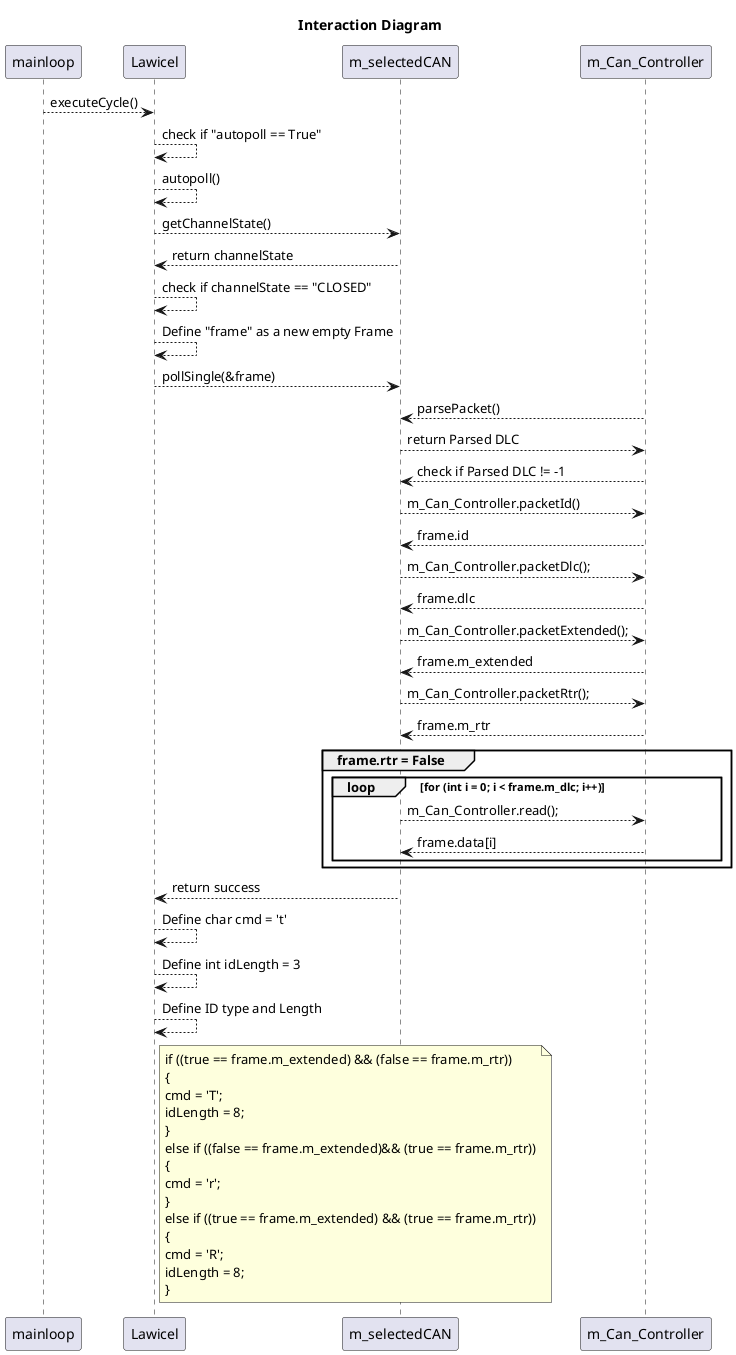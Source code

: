 @startuml

Title Interaction Diagram

mainloop --> Lawicel : executeCycle()
Lawicel --> Lawicel : check if "autopoll == True"
Lawicel --> Lawicel : autopoll()
Lawicel --> m_selectedCAN : getChannelState()
m_selectedCAN --> Lawicel : return channelState
Lawicel --> Lawicel : check if channelState == "CLOSED"
Lawicel --> Lawicel : Define "frame" as a new empty Frame
Lawicel --> m_selectedCAN : pollSingle(&frame)


m_Can_Controller --> m_selectedCAN  : parsePacket()
m_selectedCAN --> m_Can_Controller : return Parsed DLC
m_Can_Controller --> m_selectedCAN  : check if Parsed DLC != -1
m_selectedCAN --> m_Can_Controller : m_Can_Controller.packetId()
m_Can_Controller --> m_selectedCAN  : frame.id
m_selectedCAN --> m_Can_Controller : m_Can_Controller.packetDlc();
m_Can_Controller --> m_selectedCAN  : frame.dlc
m_selectedCAN --> m_Can_Controller : m_Can_Controller.packetExtended();
m_Can_Controller --> m_selectedCAN  : frame.m_extended
m_selectedCAN --> m_Can_Controller : m_Can_Controller.packetRtr();
m_Can_Controller --> m_selectedCAN  : frame.m_rtr
group frame.rtr = False
    loop for (int i = 0; i < frame.m_dlc; i++)
        m_selectedCAN --> m_Can_Controller: m_Can_Controller.read();
        m_Can_Controller --> m_selectedCAN : frame.data[i]
    end
end
m_selectedCAN --> Lawicel : return success

Lawicel --> Lawicel : Define char cmd = 't'
Lawicel --> Lawicel : Define int idLength = 3
Lawicel --> Lawicel : Define ID type and Length

note right of Lawicel
    if ((true == frame.m_extended) && (false == frame.m_rtr))
    {
    cmd = 'T';
    idLength = 8;
    }
    else if ((false == frame.m_extended)&& (true == frame.m_rtr))
    {
    cmd = 'r';
    }
    else if ((true == frame.m_extended) && (true == frame.m_rtr))
    {
    cmd = 'R';
    idLength = 8;
    }
end note



@enduml